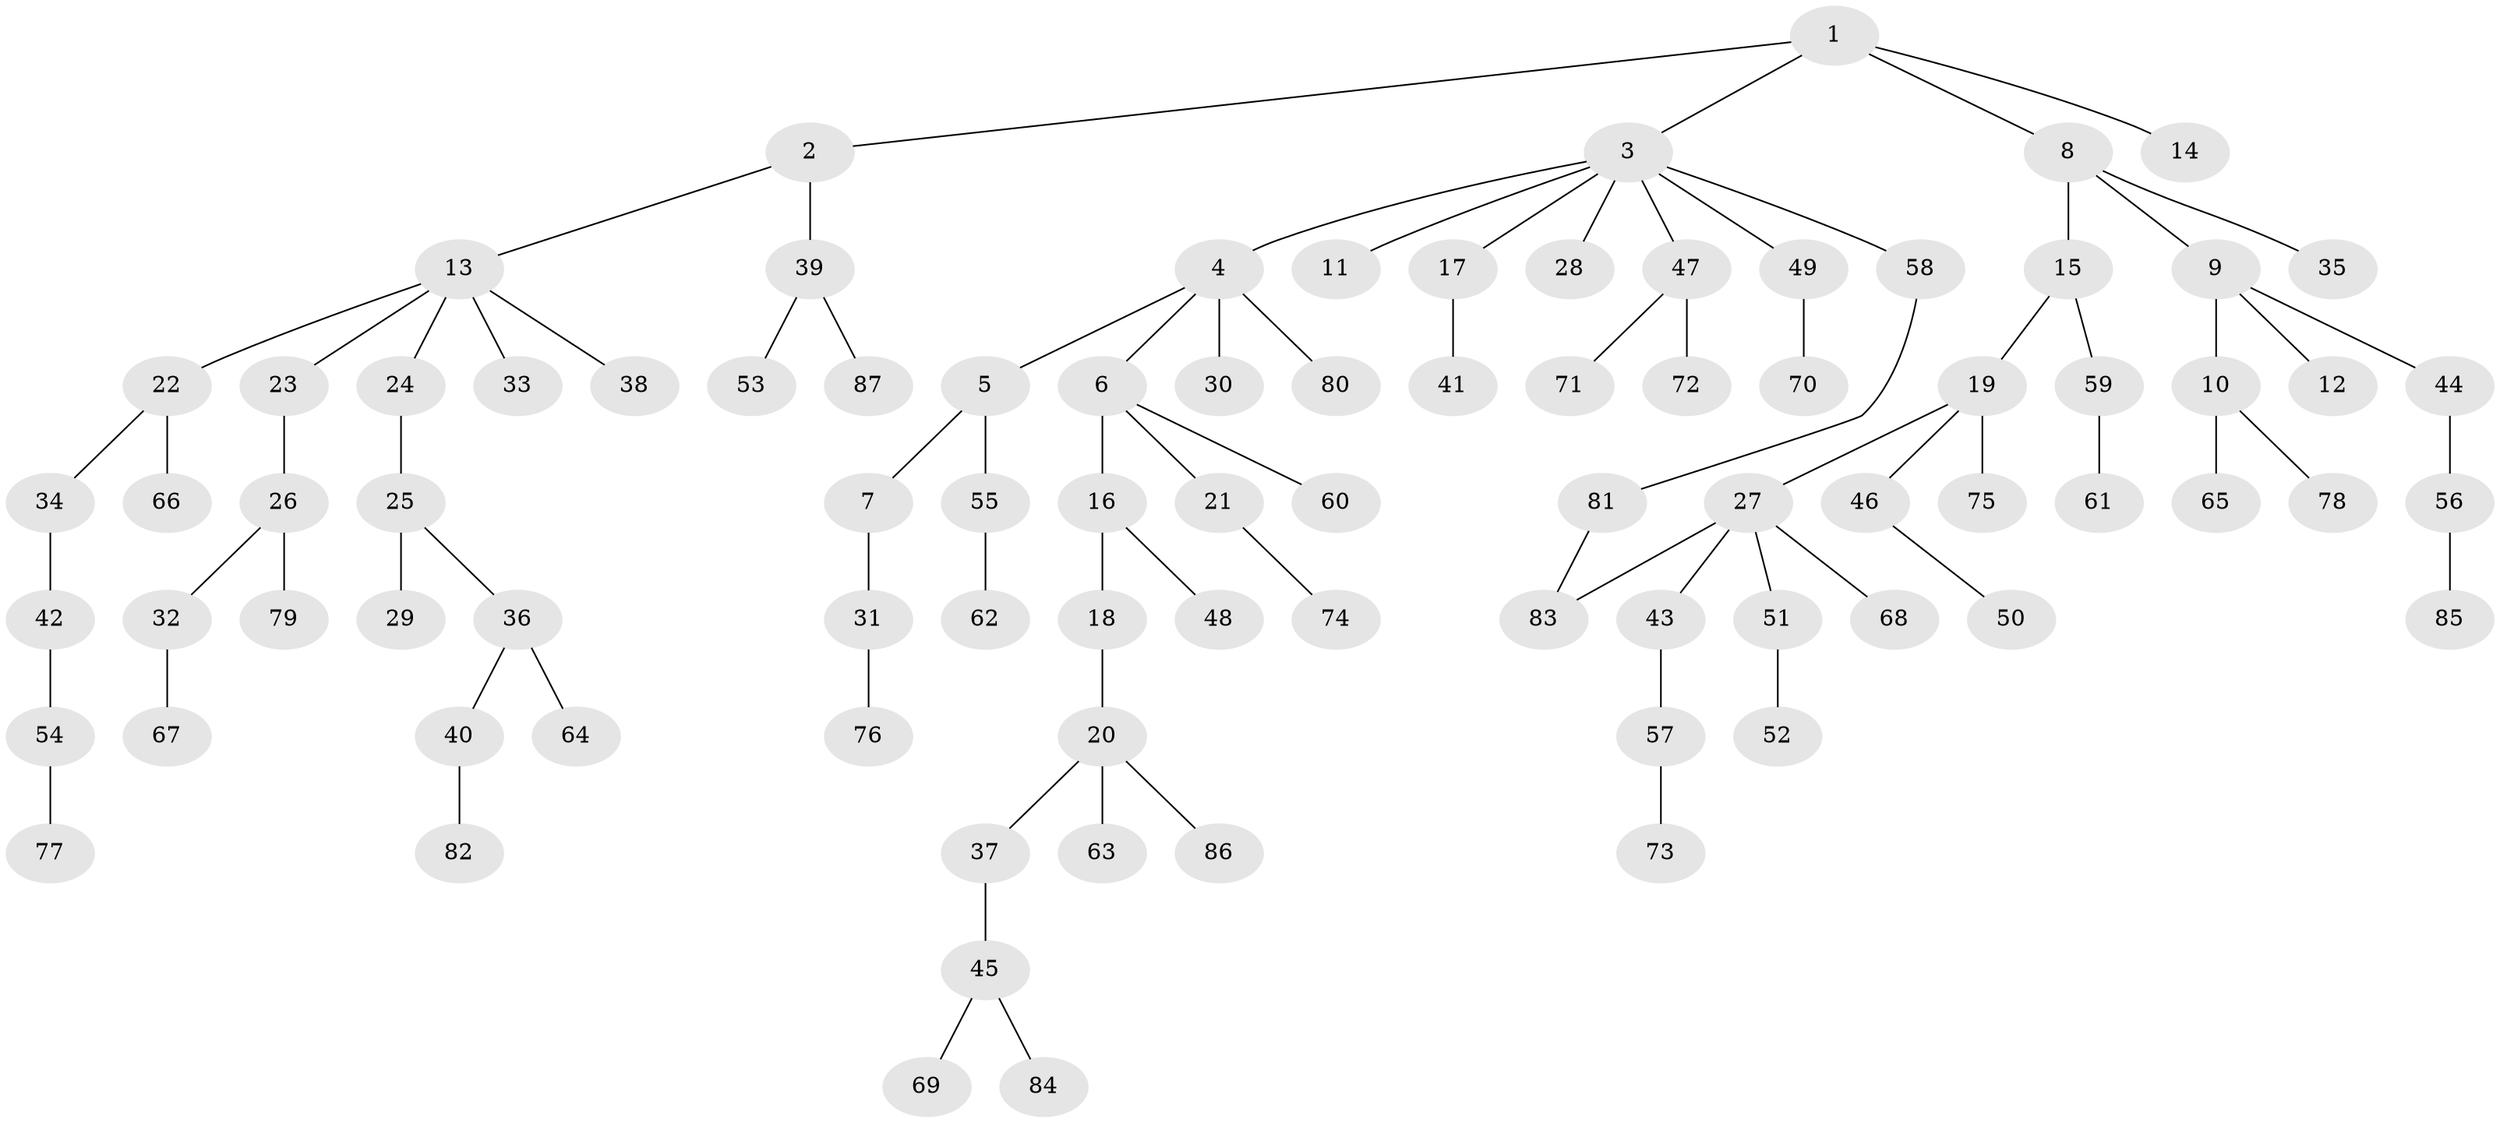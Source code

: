 // Generated by graph-tools (version 1.1) at 2025/49/03/09/25 03:49:24]
// undirected, 87 vertices, 87 edges
graph export_dot {
graph [start="1"]
  node [color=gray90,style=filled];
  1;
  2;
  3;
  4;
  5;
  6;
  7;
  8;
  9;
  10;
  11;
  12;
  13;
  14;
  15;
  16;
  17;
  18;
  19;
  20;
  21;
  22;
  23;
  24;
  25;
  26;
  27;
  28;
  29;
  30;
  31;
  32;
  33;
  34;
  35;
  36;
  37;
  38;
  39;
  40;
  41;
  42;
  43;
  44;
  45;
  46;
  47;
  48;
  49;
  50;
  51;
  52;
  53;
  54;
  55;
  56;
  57;
  58;
  59;
  60;
  61;
  62;
  63;
  64;
  65;
  66;
  67;
  68;
  69;
  70;
  71;
  72;
  73;
  74;
  75;
  76;
  77;
  78;
  79;
  80;
  81;
  82;
  83;
  84;
  85;
  86;
  87;
  1 -- 2;
  1 -- 3;
  1 -- 8;
  1 -- 14;
  2 -- 13;
  2 -- 39;
  3 -- 4;
  3 -- 11;
  3 -- 17;
  3 -- 28;
  3 -- 47;
  3 -- 49;
  3 -- 58;
  4 -- 5;
  4 -- 6;
  4 -- 30;
  4 -- 80;
  5 -- 7;
  5 -- 55;
  6 -- 16;
  6 -- 21;
  6 -- 60;
  7 -- 31;
  8 -- 9;
  8 -- 15;
  8 -- 35;
  9 -- 10;
  9 -- 12;
  9 -- 44;
  10 -- 65;
  10 -- 78;
  13 -- 22;
  13 -- 23;
  13 -- 24;
  13 -- 33;
  13 -- 38;
  15 -- 19;
  15 -- 59;
  16 -- 18;
  16 -- 48;
  17 -- 41;
  18 -- 20;
  19 -- 27;
  19 -- 46;
  19 -- 75;
  20 -- 37;
  20 -- 63;
  20 -- 86;
  21 -- 74;
  22 -- 34;
  22 -- 66;
  23 -- 26;
  24 -- 25;
  25 -- 29;
  25 -- 36;
  26 -- 32;
  26 -- 79;
  27 -- 43;
  27 -- 51;
  27 -- 68;
  27 -- 83;
  31 -- 76;
  32 -- 67;
  34 -- 42;
  36 -- 40;
  36 -- 64;
  37 -- 45;
  39 -- 53;
  39 -- 87;
  40 -- 82;
  42 -- 54;
  43 -- 57;
  44 -- 56;
  45 -- 69;
  45 -- 84;
  46 -- 50;
  47 -- 71;
  47 -- 72;
  49 -- 70;
  51 -- 52;
  54 -- 77;
  55 -- 62;
  56 -- 85;
  57 -- 73;
  58 -- 81;
  59 -- 61;
  81 -- 83;
}
